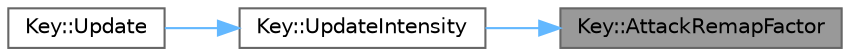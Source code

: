 digraph "Key::AttackRemapFactor"
{
 // LATEX_PDF_SIZE
  bgcolor="transparent";
  edge [fontname=Helvetica,fontsize=10,labelfontname=Helvetica,labelfontsize=10];
  node [fontname=Helvetica,fontsize=10,shape=box,height=0.2,width=0.4];
  rankdir="RL";
  Node1 [id="Node000001",label="Key::AttackRemapFactor",height=0.2,width=0.4,color="gray40", fillcolor="grey60", style="filled", fontcolor="black",tooltip=" "];
  Node1 -> Node2 [id="edge1_Node000001_Node000002",dir="back",color="steelblue1",style="solid",tooltip=" "];
  Node2 [id="Node000002",label="Key::UpdateIntensity",height=0.2,width=0.4,color="grey40", fillcolor="white", style="filled",URL="$db/d42/struct_key_af13ad91740bfcfc76380b4684a2668c1.html#af13ad91740bfcfc76380b4684a2668c1",tooltip=" "];
  Node2 -> Node3 [id="edge2_Node000002_Node000003",dir="back",color="steelblue1",style="solid",tooltip=" "];
  Node3 [id="Node000003",label="Key::Update",height=0.2,width=0.4,color="grey40", fillcolor="white", style="filled",URL="$db/d42/struct_key_ac841a3966fde8cd5df0eafa0bdcf0cca.html#ac841a3966fde8cd5df0eafa0bdcf0cca",tooltip=" "];
}
